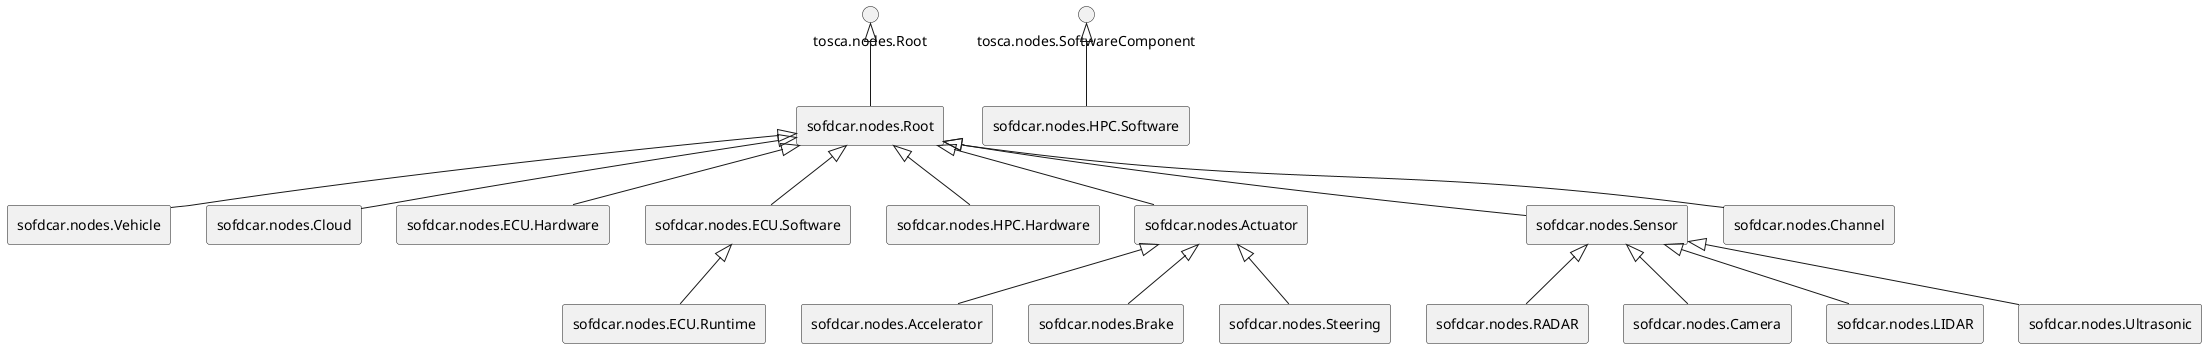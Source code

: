 @startuml
skinparam componentStyle rectangle


rectangle "sofdcar.nodes.Root"

rectangle "sofdcar.nodes.Vehicle"

rectangle "sofdcar.nodes.Cloud"

rectangle "sofdcar.nodes.ECU.Hardware"

rectangle "sofdcar.nodes.ECU.Software"

rectangle "sofdcar.nodes.ECU.Runtime"

rectangle "sofdcar.nodes.HPC.Software"

rectangle "sofdcar.nodes.HPC.Hardware"

rectangle "sofdcar.nodes.Actuator"

rectangle "sofdcar.nodes.Accelerator"

rectangle "sofdcar.nodes.Brake"

rectangle "sofdcar.nodes.Steering"

rectangle "sofdcar.nodes.Sensor"

rectangle "sofdcar.nodes.RADAR"

rectangle "sofdcar.nodes.Camera"

rectangle "sofdcar.nodes.LIDAR"

rectangle "sofdcar.nodes.Ultrasonic"

rectangle "sofdcar.nodes.Channel"


"tosca.nodes.Root" <|-- "sofdcar.nodes.Root"

"sofdcar.nodes.Root" <|-- "sofdcar.nodes.Vehicle"

"sofdcar.nodes.Root" <|-- "sofdcar.nodes.Cloud"

"sofdcar.nodes.Root" <|-- "sofdcar.nodes.ECU.Hardware"

"sofdcar.nodes.Root" <|-- "sofdcar.nodes.ECU.Software"

"sofdcar.nodes.ECU.Software" <|-- "sofdcar.nodes.ECU.Runtime"

"tosca.nodes.SoftwareComponent" <|-- "sofdcar.nodes.HPC.Software"

"sofdcar.nodes.Root" <|-- "sofdcar.nodes.HPC.Hardware"

"sofdcar.nodes.Root" <|-- "sofdcar.nodes.Actuator"

"sofdcar.nodes.Actuator" <|-- "sofdcar.nodes.Accelerator"

"sofdcar.nodes.Actuator" <|-- "sofdcar.nodes.Brake"

"sofdcar.nodes.Actuator" <|-- "sofdcar.nodes.Steering"

"sofdcar.nodes.Root" <|-- "sofdcar.nodes.Sensor"

"sofdcar.nodes.Sensor" <|-- "sofdcar.nodes.RADAR"

"sofdcar.nodes.Sensor" <|-- "sofdcar.nodes.Camera"

"sofdcar.nodes.Sensor" <|-- "sofdcar.nodes.LIDAR"

"sofdcar.nodes.Sensor" <|-- "sofdcar.nodes.Ultrasonic"

"sofdcar.nodes.Root" <|-- "sofdcar.nodes.Channel"

@enduml